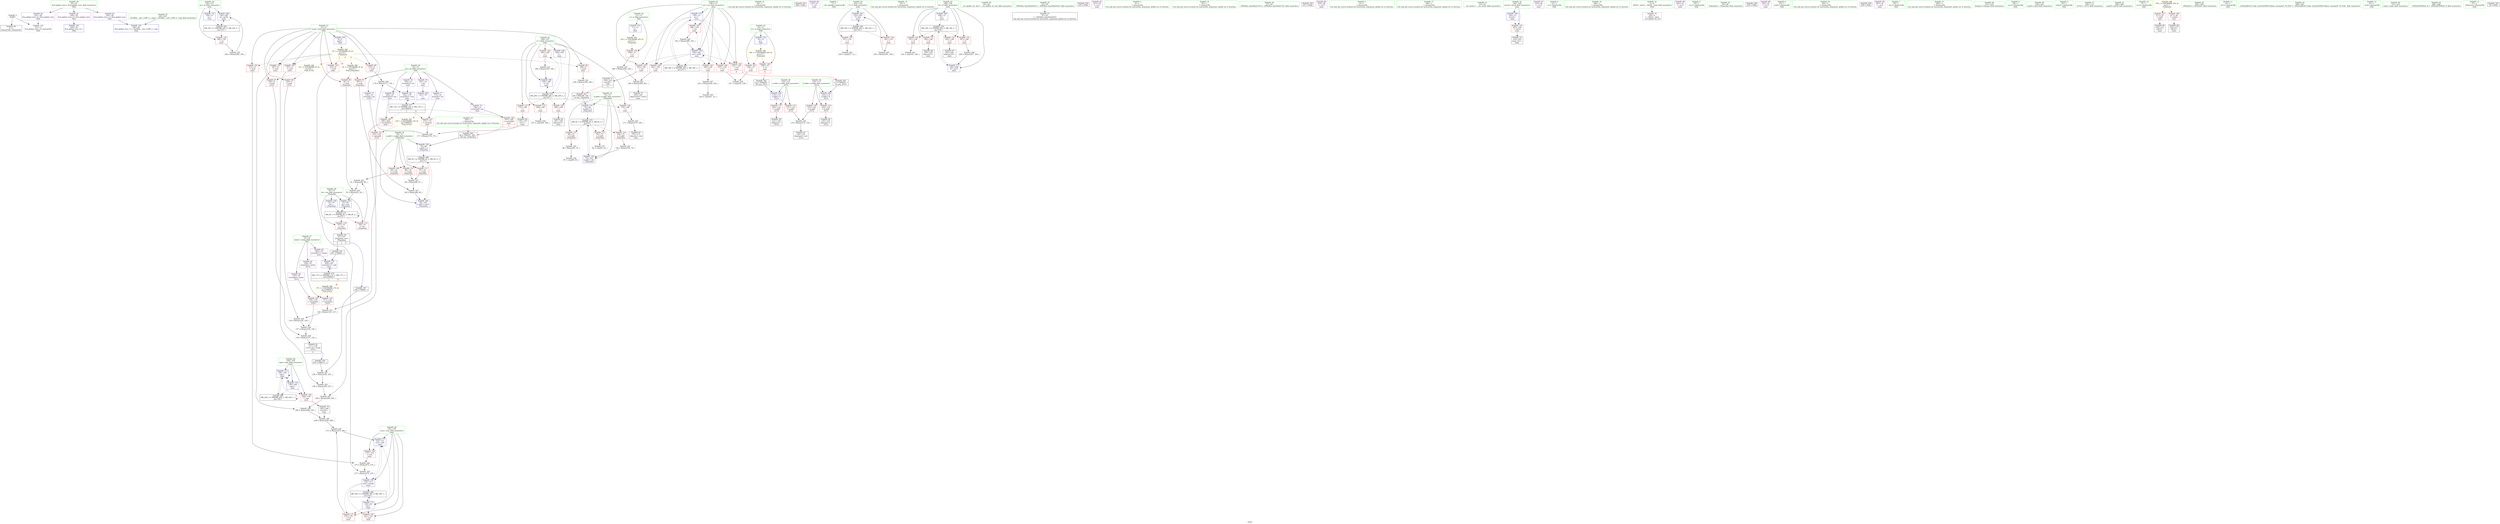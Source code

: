 digraph "SVFG" {
	label="SVFG";

	Node0x555def619ab0 [shape=record,color=grey,label="{NodeID: 0\nNullPtr}"];
	Node0x555def619ab0 -> Node0x555def63a3e0[style=solid];
	Node0x555def619ab0 -> Node0x555def640650[style=solid];
	Node0x555def641ad0 [shape=record,color=blue,label="{NodeID: 180\n150\<--285\nca\<--inc44\nmain\n}"];
	Node0x555def641ad0 -> Node0x555def652880[style=dashed];
	Node0x555def638cc0 [shape=record,color=red,label="{NodeID: 97\n138\<--8\n\<--mod\n_Z1Cii\n}"];
	Node0x555def638cc0 -> Node0x555def647840[style=solid];
	Node0x555def6370d0 [shape=record,color=green,label="{NodeID: 14\n39\<--1\n\<--dummyObj\nCan only get source location for instruction, argument, global var or function.}"];
	Node0x555def656980 [shape=record,color=black,label="{NodeID: 277\nMR_15V_3 = PHI(MR_15V_4, MR_15V_2, )\npts\{180000 \}\n|{|<s4>8}}"];
	Node0x555def656980 -> Node0x555def63fee0[style=dashed];
	Node0x555def656980 -> Node0x555def63ffb0[style=dashed];
	Node0x555def656980 -> Node0x555def640080[style=dashed];
	Node0x555def656980 -> Node0x555def641040[style=dashed];
	Node0x555def656980:s4 -> Node0x555def659120[style=dashed,color=red];
	Node0x555def639820 [shape=record,color=red,label="{NodeID: 111\n97\<--70\n\<--a.addr\n_Z5quickxx\n}"];
	Node0x555def639820 -> Node0x555def6455c0[style=solid];
	Node0x555def637a30 [shape=record,color=green,label="{NodeID: 28\n38\<--42\nllvm.global_ctors\<--llvm.global_ctors_field_insensitive\nGlob }"];
	Node0x555def637a30 -> Node0x555def63c0b0[style=solid];
	Node0x555def637a30 -> Node0x555def63c1b0[style=solid];
	Node0x555def637a30 -> Node0x555def63c2b0[style=solid];
	Node0x555def6594d0 [shape=record,color=yellow,style=double,label="{NodeID: 291\n22V_1 = ENCHI(MR_22V_0)\npts\{13 \}\nFun[main]}"];
	Node0x555def6594d0 -> Node0x555def639270[style=dashed];
	Node0x555def63ed00 [shape=record,color=red,label="{NodeID: 125\n166\<--146\n\<--i\nmain\n}"];
	Node0x555def63ed00 -> Node0x555def63db80[style=solid];
	Node0x555def638710 [shape=record,color=green,label="{NodeID: 42\n146\<--147\ni\<--i_field_insensitive\nmain\n}"];
	Node0x555def638710 -> Node0x555def63ed00[style=solid];
	Node0x555def638710 -> Node0x555def63edd0[style=solid];
	Node0x555def638710 -> Node0x555def63eea0[style=solid];
	Node0x555def638710 -> Node0x555def63ef70[style=solid];
	Node0x555def638710 -> Node0x555def63f040[style=solid];
	Node0x555def638710 -> Node0x555def640f70[style=solid];
	Node0x555def638710 -> Node0x555def641110[style=solid];
	Node0x555def63f860 [shape=record,color=red,label="{NodeID: 139\n291\<--154\n\<--sum\nmain\n}"];
	Node0x555def63a3e0 [shape=record,color=black,label="{NodeID: 56\n2\<--3\ndummyVal\<--dummyVal\n}"];
	Node0x555def646340 [shape=record,color=grey,label="{NodeID: 236\n133 = Binary(131, 132, )\n}"];
	Node0x555def646340 -> Node0x555def63a850[style=solid];
	Node0x555def640450 [shape=record,color=blue,label="{NodeID: 153\n329\<--39\nllvm.global_ctors_0\<--\nGlob }"];
	Node0x555def63afa0 [shape=record,color=black,label="{NodeID: 70\n249\<--248\nconv26\<--\nmain\n}"];
	Node0x555def63afa0 -> Node0x555def646940[style=solid];
	Node0x555def6684c0 [shape=record,color=black,label="{NodeID: 333\n288 = PHI()\n}"];
	Node0x555def647840 [shape=record,color=grey,label="{NodeID: 250\n139 = Binary(137, 138, )\n}"];
	Node0x555def647840 -> Node0x555def63a920[style=solid];
	Node0x555def641040 [shape=record,color=blue,label="{NodeID: 167\n182\<--179\narrayidx2\<--rem\nmain\n}"];
	Node0x555def641040 -> Node0x555def656980[style=dashed];
	Node0x555def63bb00 [shape=record,color=purple,label="{NodeID: 84\n212\<--21\n\<--.str\nmain\n}"];
	Node0x555def62dc90 [shape=record,color=green,label="{NodeID: 1\n7\<--1\n__dso_handle\<--dummyObj\nGlob }"];
	Node0x555def652880 [shape=record,color=black,label="{NodeID: 264\nMR_32V_3 = PHI(MR_32V_4, MR_32V_2, )\npts\{151 \}\n}"];
	Node0x555def652880 -> Node0x555def63f450[style=dashed];
	Node0x555def652880 -> Node0x555def641ad0[style=dashed];
	Node0x555def641ba0 [shape=record,color=blue,label="{NodeID: 181\n152\<--302\nT\<--dec\nmain\n}"];
	Node0x555def641ba0 -> Node0x555def652d80[style=dashed];
	Node0x555def638d90 [shape=record,color=red,label="{NodeID: 98\n178\<--8\n\<--mod\nmain\n}"];
	Node0x555def638d90 -> Node0x555def645740[style=solid];
	Node0x555def637160 [shape=record,color=green,label="{NodeID: 15\n79\<--1\n\<--dummyObj\nCan only get source location for instruction, argument, global var or function.}"];
	Node0x555def656e80 [shape=record,color=black,label="{NodeID: 278\nMR_30V_3 = PHI(MR_30V_4, MR_30V_2, )\npts\{149 \}\n}"];
	Node0x555def656e80 -> Node0x555def63f110[style=dashed];
	Node0x555def656e80 -> Node0x555def63f1e0[style=dashed];
	Node0x555def656e80 -> Node0x555def63f2b0[style=dashed];
	Node0x555def656e80 -> Node0x555def63f380[style=dashed];
	Node0x555def656e80 -> Node0x555def641380[style=dashed];
	Node0x555def6398f0 [shape=record,color=red,label="{NodeID: 112\n81\<--72\n\<--b.addr\n_Z5quickxx\n}"];
	Node0x555def6398f0 -> Node0x555def63da00[style=solid];
	Node0x555def637b30 [shape=record,color=green,label="{NodeID: 29\n43\<--44\n__cxx_global_var_init\<--__cxx_global_var_init_field_insensitive\n}"];
	Node0x555def6595b0 [shape=record,color=yellow,style=double,label="{NodeID: 292\n24V_1 = ENCHI(MR_24V_0)\npts\{15 \}\nFun[main]}"];
	Node0x555def6595b0 -> Node0x555def639340[style=dashed];
	Node0x555def6595b0 -> Node0x555def639410[style=dashed];
	Node0x555def63edd0 [shape=record,color=red,label="{NodeID: 126\n170\<--146\n\<--i\nmain\n}"];
	Node0x555def63edd0 -> Node0x555def646dc0[style=solid];
	Node0x555def6387e0 [shape=record,color=green,label="{NodeID: 43\n148\<--149\ni3\<--i3_field_insensitive\nmain\n}"];
	Node0x555def6387e0 -> Node0x555def63f110[style=solid];
	Node0x555def6387e0 -> Node0x555def63f1e0[style=solid];
	Node0x555def6387e0 -> Node0x555def63f2b0[style=solid];
	Node0x555def6387e0 -> Node0x555def63f380[style=solid];
	Node0x555def6387e0 -> Node0x555def6411e0[style=solid];
	Node0x555def6387e0 -> Node0x555def641380[style=solid];
	Node0x555def63f930 [shape=record,color=red,label="{NodeID: 140\n235\<--156\n\<--err\nmain\n}"];
	Node0x555def63f930 -> Node0x555def63dd00[style=solid];
	Node0x555def63a4e0 [shape=record,color=black,label="{NodeID: 57\n51\<--52\n\<--_ZNSt8ios_base4InitD1Ev\nCan only get source location for instruction, argument, global var or function.}"];
	Node0x555def6464c0 [shape=record,color=grey,label="{NodeID: 237\n100 = Binary(98, 99, )\n}"];
	Node0x555def6464c0 -> Node0x555def640a90[style=solid];
	Node0x555def640550 [shape=record,color=blue,label="{NodeID: 154\n330\<--40\nllvm.global_ctors_1\<--_GLOBAL__sub_I_ONP_2_1.cpp\nGlob }"];
	Node0x555def63b070 [shape=record,color=black,label="{NodeID: 71\n254\<--253\nconv28\<--\nmain\n|{<s0>9}}"];
	Node0x555def63b070:s0 -> Node0x555def669020[style=solid,color=red];
	Node0x555def6686e0 [shape=record,color=black,label="{NodeID: 334\n223 = PHI()\n}"];
	Node0x555def6479c0 [shape=record,color=grey,label="{NodeID: 251\n256 = Binary(252, 255, )\n}"];
	Node0x555def6479c0 -> Node0x555def647cc0[style=solid];
	Node0x555def641110 [shape=record,color=blue,label="{NodeID: 168\n146\<--186\ni\<--inc\nmain\n}"];
	Node0x555def641110 -> Node0x555def656480[style=dashed];
	Node0x555def63bbd0 [shape=record,color=purple,label="{NodeID: 85\n213\<--23\n\<--.str.1\nmain\n}"];
	Node0x555def619d10 [shape=record,color=green,label="{NodeID: 2\n9\<--1\n\<--dummyObj\nCan only get source location for instruction, argument, global var or function.}"];
	Node0x555def652d80 [shape=record,color=black,label="{NodeID: 265\nMR_34V_2 = PHI(MR_34V_3, MR_34V_1, )\npts\{153 \}\n}"];
	Node0x555def652d80 -> Node0x555def63f520[style=dashed];
	Node0x555def652d80 -> Node0x555def63f5f0[style=dashed];
	Node0x555def652d80 -> Node0x555def641ba0[style=dashed];
	Node0x555def638e60 [shape=record,color=red,label="{NodeID: 99\n198\<--8\n\<--mod\nmain\n}"];
	Node0x555def638e60 -> Node0x555def63d580[style=solid];
	Node0x555def6371f0 [shape=record,color=green,label="{NodeID: 16\n83\<--1\n\<--dummyObj\nCan only get source location for instruction, argument, global var or function.}"];
	Node0x555def657380 [shape=record,color=black,label="{NodeID: 279\nMR_17V_2 = PHI(MR_17V_3, MR_17V_1, )\npts\{200000 \}\n|{|<s1>8}}"];
	Node0x555def657380 -> Node0x555def6412b0[style=dashed];
	Node0x555def657380:s1 -> Node0x555def659200[style=dashed,color=red];
	Node0x555def6399c0 [shape=record,color=red,label="{NodeID: 113\n85\<--72\n\<--b.addr\n_Z5quickxx\n}"];
	Node0x555def6399c0 -> Node0x555def6461c0[style=solid];
	Node0x555def637c30 [shape=record,color=green,label="{NodeID: 30\n47\<--48\n_ZNSt8ios_base4InitC1Ev\<--_ZNSt8ios_base4InitC1Ev_field_insensitive\n}"];
	Node0x555def63eea0 [shape=record,color=red,label="{NodeID: 127\n175\<--146\n\<--i\nmain\n}"];
	Node0x555def63eea0 -> Node0x555def63aac0[style=solid];
	Node0x555def6388b0 [shape=record,color=green,label="{NodeID: 44\n150\<--151\nca\<--ca_field_insensitive\nmain\n}"];
	Node0x555def6388b0 -> Node0x555def63f450[style=solid];
	Node0x555def6388b0 -> Node0x555def641450[style=solid];
	Node0x555def6388b0 -> Node0x555def641ad0[style=solid];
	Node0x555def63fa00 [shape=record,color=red,label="{NodeID: 141\n240\<--156\n\<--err\nmain\n}"];
	Node0x555def63fa00 -> Node0x555def6473c0[style=solid];
	Node0x555def63a5e0 [shape=record,color=black,label="{NodeID: 58\n67\<--107\n_Z5quickxx_ret\<--\n_Z5quickxx\n|{<s0>3|<s1>9}}"];
	Node0x555def63a5e0:s0 -> Node0x555def346f70[style=solid,color=blue];
	Node0x555def63a5e0:s1 -> Node0x555def668ad0[style=solid,color=blue];
	Node0x555def646640 [shape=record,color=grey,label="{NodeID: 238\n271 = Binary(270, 269, )\n}"];
	Node0x555def646640 -> Node0x555def641860[style=solid];
	Node0x555def640650 [shape=record,color=blue, style = dotted,label="{NodeID: 155\n331\<--3\nllvm.global_ctors_2\<--dummyVal\nGlob }"];
	Node0x555def63b140 [shape=record,color=black,label="{NodeID: 72\n263\<--262\nidxprom34\<--sub33\nmain\n}"];
	Node0x555def6687e0 [shape=record,color=black,label="{NodeID: 335\n231 = PHI()\n}"];
	Node0x555def647b40 [shape=record,color=grey,label="{NodeID: 252\n260 = Binary(242, 259, )\n}"];
	Node0x555def647b40 -> Node0x555def646c40[style=solid];
	Node0x555def6411e0 [shape=record,color=blue,label="{NodeID: 169\n148\<--12\ni3\<--\nmain\n}"];
	Node0x555def6411e0 -> Node0x555def656e80[style=dashed];
	Node0x555def63bca0 [shape=record,color=purple,label="{NodeID: 86\n218\<--26\n\<--.str.2\nmain\n}"];
	Node0x555def62d990 [shape=record,color=green,label="{NodeID: 3\n12\<--1\n\<--dummyObj\nCan only get source location for instruction, argument, global var or function.}"];
	Node0x555def653280 [shape=record,color=black,label="{NodeID: 266\nMR_36V_2 = PHI(MR_36V_4, MR_36V_1, )\npts\{155 \}\n}"];
	Node0x555def653280 -> Node0x555def641520[style=dashed];
	Node0x555def638f30 [shape=record,color=red,label="{NodeID: 100\n257\<--8\n\<--mod\nmain\n}"];
	Node0x555def638f30 -> Node0x555def647cc0[style=solid];
	Node0x555def637280 [shape=record,color=green,label="{NodeID: 17\n164\<--1\n\<--dummyObj\nCan only get source location for instruction, argument, global var or function.}"];
	Node0x555def657880 [shape=record,color=yellow,style=double,label="{NodeID: 280\n2V_1 = ENCHI(MR_2V_0)\npts\{10 \}\nFun[_Z5quickxx]}"];
	Node0x555def657880 -> Node0x555def63c3b0[style=dashed];
	Node0x555def657880 -> Node0x555def63c480[style=dashed];
	Node0x555def639a90 [shape=record,color=red,label="{NodeID: 114\n103\<--72\n\<--b.addr\n_Z5quickxx\n}"];
	Node0x555def639a90 -> Node0x555def6452c0[style=solid];
	Node0x555def637d30 [shape=record,color=green,label="{NodeID: 31\n53\<--54\n__cxa_atexit\<--__cxa_atexit_field_insensitive\n}"];
	Node0x555def63ef70 [shape=record,color=red,label="{NodeID: 128\n180\<--146\n\<--i\nmain\n}"];
	Node0x555def63ef70 -> Node0x555def63ab90[style=solid];
	Node0x555def638980 [shape=record,color=green,label="{NodeID: 45\n152\<--153\nT\<--T_field_insensitive\nmain\n}"];
	Node0x555def638980 -> Node0x555def63f520[style=solid];
	Node0x555def638980 -> Node0x555def63f5f0[style=solid];
	Node0x555def638980 -> Node0x555def641ba0[style=solid];
	Node0x555def6452c0 [shape=record,color=grey,label="{NodeID: 225\n104 = Binary(103, 79, )\n}"];
	Node0x555def6452c0 -> Node0x555def640b60[style=solid];
	Node0x555def63fad0 [shape=record,color=red,label="{NodeID: 142\n251\<--156\n\<--err\nmain\n|{<s0>8}}"];
	Node0x555def63fad0:s0 -> Node0x555def6692b0[style=solid,color=red];
	Node0x555def63a6b0 [shape=record,color=black,label="{NodeID: 59\n121\<--120\nidxprom\<--\n_Z1Cii\n}"];
	Node0x555def6467c0 [shape=record,color=grey,label="{NodeID: 239\n268 = Binary(266, 267, )\n}"];
	Node0x555def6467c0 -> Node0x555def646940[style=solid];
	Node0x555def640750 [shape=record,color=blue,label="{NodeID: 156\n70\<--68\na.addr\<--a\n_Z5quickxx\n}"];
	Node0x555def640750 -> Node0x555def654180[style=dashed];
	Node0x555def63b210 [shape=record,color=black,label="{NodeID: 73\n143\<--305\nmain_ret\<--\nmain\n}"];
	Node0x555def6688e0 [shape=record,color=black,label="{NodeID: 336\n252 = PHI(111, )\n}"];
	Node0x555def6688e0 -> Node0x555def6479c0[style=solid];
	Node0x555def647cc0 [shape=record,color=grey,label="{NodeID: 253\n258 = Binary(256, 257, )\n}"];
	Node0x555def647cc0 -> Node0x555def646ac0[style=solid];
	Node0x555def6412b0 [shape=record,color=blue,label="{NodeID: 170\n204\<--201\narrayidx11\<--call\nmain\n}"];
	Node0x555def6412b0 -> Node0x555def657380[style=dashed];
	Node0x555def63bd70 [shape=record,color=purple,label="{NodeID: 87\n219\<--28\n\<--.str.3\nmain\n}"];
	Node0x555def62ef00 [shape=record,color=green,label="{NodeID: 4\n21\<--1\n.str\<--dummyObj\nGlob }"];
	Node0x555def653780 [shape=record,color=black,label="{NodeID: 267\nMR_38V_2 = PHI(MR_38V_4, MR_38V_1, )\npts\{157 \}\n}"];
	Node0x555def653780 -> Node0x555def6415f0[style=dashed];
	Node0x555def639000 [shape=record,color=red,label="{NodeID: 101\n267\<--8\n\<--mod\nmain\n}"];
	Node0x555def639000 -> Node0x555def6467c0[style=solid];
	Node0x555def637310 [shape=record,color=green,label="{NodeID: 18\n168\<--1\n\<--dummyObj\nCan only get source location for instruction, argument, global var or function.}"];
	Node0x555def639b60 [shape=record,color=red,label="{NodeID: 115\n89\<--74\n\<--ret\n_Z5quickxx\n}"];
	Node0x555def639b60 -> Node0x555def645d40[style=solid];
	Node0x555def637e30 [shape=record,color=green,label="{NodeID: 32\n52\<--58\n_ZNSt8ios_base4InitD1Ev\<--_ZNSt8ios_base4InitD1Ev_field_insensitive\n}"];
	Node0x555def637e30 -> Node0x555def63a4e0[style=solid];
	Node0x555def63f040 [shape=record,color=red,label="{NodeID: 129\n185\<--146\n\<--i\nmain\n}"];
	Node0x555def63f040 -> Node0x555def645bc0[style=solid];
	Node0x555def638a50 [shape=record,color=green,label="{NodeID: 46\n154\<--155\nsum\<--sum_field_insensitive\nmain\n}"];
	Node0x555def638a50 -> Node0x555def63f6c0[style=solid];
	Node0x555def638a50 -> Node0x555def63f790[style=solid];
	Node0x555def638a50 -> Node0x555def63f860[style=solid];
	Node0x555def638a50 -> Node0x555def641520[style=solid];
	Node0x555def638a50 -> Node0x555def641860[style=solid];
	Node0x555def638a50 -> Node0x555def641930[style=solid];
	Node0x555def645440 [shape=record,color=grey,label="{NodeID: 226\n177 = Binary(174, 176, )\n}"];
	Node0x555def645440 -> Node0x555def645740[style=solid];
	Node0x555def63fba0 [shape=record,color=red,label="{NodeID: 143\n253\<--156\n\<--err\nmain\n}"];
	Node0x555def63fba0 -> Node0x555def63b070[style=solid];
	Node0x555def63a780 [shape=record,color=black,label="{NodeID: 60\n125\<--124\nidxprom1\<--\n_Z1Cii\n}"];
	Node0x555def646940 [shape=record,color=grey,label="{NodeID: 240\n269 = Binary(249, 268, )\n}"];
	Node0x555def646940 -> Node0x555def646640[style=solid];
	Node0x555def640820 [shape=record,color=blue,label="{NodeID: 157\n72\<--69\nb.addr\<--b\n_Z5quickxx\n}"];
	Node0x555def640820 -> Node0x555def654680[style=dashed];
	Node0x555def63b2e0 [shape=record,color=purple,label="{NodeID: 74\n49\<--4\n\<--_ZStL8__ioinit\n__cxx_global_var_init\n}"];
	Node0x555def668ad0 [shape=record,color=black,label="{NodeID: 337\n255 = PHI(67, )\n}"];
	Node0x555def668ad0 -> Node0x555def6479c0[style=solid];
	Node0x555def63d580 [shape=record,color=grey,label="{NodeID: 254\n199 = Binary(198, 200, )\n|{<s0>3}}"];
	Node0x555def63d580:s0 -> Node0x555def669020[style=solid,color=red];
	Node0x555def641380 [shape=record,color=blue,label="{NodeID: 171\n148\<--208\ni3\<--inc13\nmain\n}"];
	Node0x555def641380 -> Node0x555def656e80[style=dashed];
	Node0x555def63be40 [shape=record,color=purple,label="{NodeID: 88\n222\<--31\n\<--.str.4\nmain\n}"];
	Node0x555def62ef90 [shape=record,color=green,label="{NodeID: 5\n23\<--1\n.str.1\<--dummyObj\nGlob }"];
	Node0x555def653c80 [shape=record,color=black,label="{NodeID: 268\nMR_40V_2 = PHI(MR_40V_3, MR_40V_1, )\npts\{159 \}\n}"];
	Node0x555def653c80 -> Node0x555def6416c0[style=dashed];
	Node0x555def653c80 -> Node0x555def653c80[style=dashed];
	Node0x555def6390d0 [shape=record,color=red,label="{NodeID: 102\n274\<--8\n\<--mod\nmain\n}"];
	Node0x555def6390d0 -> Node0x555def647240[style=solid];
	Node0x555def6373a0 [shape=record,color=green,label="{NodeID: 19\n200\<--1\n\<--dummyObj\nCan only get source location for instruction, argument, global var or function.|{<s0>9}}"];
	Node0x555def6373a0:s0 -> Node0x555def668db0[style=solid,color=red];
	Node0x555def63e5b0 [shape=record,color=red,label="{NodeID: 116\n107\<--74\n\<--ret\n_Z5quickxx\n}"];
	Node0x555def63e5b0 -> Node0x555def63a5e0[style=solid];
	Node0x555def637f30 [shape=record,color=green,label="{NodeID: 33\n65\<--66\n_Z5quickxx\<--_Z5quickxx_field_insensitive\n}"];
	Node0x555def63f110 [shape=record,color=red,label="{NodeID: 130\n191\<--148\n\<--i3\nmain\n}"];
	Node0x555def63f110 -> Node0x555def63e000[style=solid];
	Node0x555def638b20 [shape=record,color=green,label="{NodeID: 47\n156\<--157\nerr\<--err_field_insensitive\nmain\n}"];
	Node0x555def638b20 -> Node0x555def63f930[style=solid];
	Node0x555def638b20 -> Node0x555def63fa00[style=solid];
	Node0x555def638b20 -> Node0x555def63fad0[style=solid];
	Node0x555def638b20 -> Node0x555def63fba0[style=solid];
	Node0x555def638b20 -> Node0x555def63fc70[style=solid];
	Node0x555def638b20 -> Node0x555def63fd40[style=solid];
	Node0x555def638b20 -> Node0x555def6415f0[style=solid];
	Node0x555def638b20 -> Node0x555def641a00[style=solid];
	Node0x555def6455c0 [shape=record,color=grey,label="{NodeID: 227\n98 = Binary(96, 97, )\n}"];
	Node0x555def6455c0 -> Node0x555def6464c0[style=solid];
	Node0x555def63fc70 [shape=record,color=red,label="{NodeID: 144\n261\<--156\n\<--err\nmain\n}"];
	Node0x555def63fc70 -> Node0x555def646c40[style=solid];
	Node0x555def63a850 [shape=record,color=black,label="{NodeID: 61\n134\<--133\nidxprom3\<--sub\n_Z1Cii\n}"];
	Node0x555def646ac0 [shape=record,color=grey,label="{NodeID: 241\n266 = Binary(258, 265, )\n}"];
	Node0x555def646ac0 -> Node0x555def6467c0[style=solid];
	Node0x555def6408f0 [shape=record,color=blue,label="{NodeID: 158\n74\<--79\nret\<--\n_Z5quickxx\n}"];
	Node0x555def6408f0 -> Node0x555def654b80[style=dashed];
	Node0x555def63b3b0 [shape=record,color=purple,label="{NodeID: 75\n122\<--16\narrayidx\<--jie\n_Z1Cii\n}"];
	Node0x555def63b3b0 -> Node0x555def63e9c0[style=solid];
	Node0x555def668c10 [shape=record,color=black,label="{NodeID: 338\n292 = PHI()\n}"];
	Node0x555def63d700 [shape=record,color=grey,label="{NodeID: 255\n285 = Binary(284, 164, )\n}"];
	Node0x555def63d700 -> Node0x555def641ad0[style=solid];
	Node0x555def641450 [shape=record,color=blue,label="{NodeID: 172\n150\<--12\nca\<--\nmain\n}"];
	Node0x555def641450 -> Node0x555def652880[style=dashed];
	Node0x555def63bf10 [shape=record,color=purple,label="{NodeID: 89\n230\<--33\n\<--.str.5\nmain\n}"];
	Node0x555def62ec20 [shape=record,color=green,label="{NodeID: 6\n25\<--1\nstdin\<--dummyObj\nGlob }"];
	Node0x555def654180 [shape=record,color=black,label="{NodeID: 269\nMR_4V_3 = PHI(MR_4V_4, MR_4V_2, )\npts\{71 \}\n}"];
	Node0x555def654180 -> Node0x555def639680[style=dashed];
	Node0x555def654180 -> Node0x555def639750[style=dashed];
	Node0x555def654180 -> Node0x555def639820[style=dashed];
	Node0x555def654180 -> Node0x555def640a90[style=dashed];
	Node0x555def6391a0 [shape=record,color=red,label="{NodeID: 103\n276\<--8\n\<--mod\nmain\n}"];
	Node0x555def6391a0 -> Node0x555def6470c0[style=solid];
	Node0x555def637430 [shape=record,color=green,label="{NodeID: 20\n242\<--1\n\<--dummyObj\nCan only get source location for instruction, argument, global var or function.}"];
	Node0x555def63e680 [shape=record,color=red,label="{NodeID: 117\n120\<--114\n\<--a.addr\n_Z1Cii\n}"];
	Node0x555def63e680 -> Node0x555def63a6b0[style=solid];
	Node0x555def638030 [shape=record,color=green,label="{NodeID: 34\n70\<--71\na.addr\<--a.addr_field_insensitive\n_Z5quickxx\n}"];
	Node0x555def638030 -> Node0x555def639680[style=solid];
	Node0x555def638030 -> Node0x555def639750[style=solid];
	Node0x555def638030 -> Node0x555def639820[style=solid];
	Node0x555def638030 -> Node0x555def640750[style=solid];
	Node0x555def638030 -> Node0x555def640a90[style=solid];
	Node0x555def63f1e0 [shape=record,color=red,label="{NodeID: 131\n194\<--148\n\<--i3\nmain\n}"];
	Node0x555def63f1e0 -> Node0x555def63ac60[style=solid];
	Node0x555def639c10 [shape=record,color=green,label="{NodeID: 48\n158\<--159\nsign\<--sign_field_insensitive\nmain\n}"];
	Node0x555def639c10 -> Node0x555def63fe10[style=solid];
	Node0x555def639c10 -> Node0x555def6416c0[style=solid];
	Node0x555def639c10 -> Node0x555def641790[style=solid];
	Node0x555def645740 [shape=record,color=grey,label="{NodeID: 228\n179 = Binary(177, 178, )\n}"];
	Node0x555def645740 -> Node0x555def641040[style=solid];
	Node0x555def63fd40 [shape=record,color=red,label="{NodeID: 145\n280\<--156\n\<--err\nmain\n}"];
	Node0x555def63fd40 -> Node0x555def646f40[style=solid];
	Node0x555def63a920 [shape=record,color=black,label="{NodeID: 62\n111\<--139\n_Z1Cii_ret\<--rem6\n_Z1Cii\n|{<s0>8}}"];
	Node0x555def63a920:s0 -> Node0x555def6688e0[style=solid,color=blue];
	Node0x555def646c40 [shape=record,color=grey,label="{NodeID: 242\n262 = Binary(260, 261, )\n}"];
	Node0x555def646c40 -> Node0x555def63b140[style=solid];
	Node0x555def6409c0 [shape=record,color=blue,label="{NodeID: 159\n74\<--93\nret\<--rem\n_Z5quickxx\n}"];
	Node0x555def6409c0 -> Node0x555def654b80[style=dashed];
	Node0x555def63b480 [shape=record,color=purple,label="{NodeID: 76\n161\<--16\n\<--jie\nmain\n}"];
	Node0x555def63b480 -> Node0x555def640ea0[style=solid];
	Node0x555def668ce0 [shape=record,color=black,label="{NodeID: 339\n295 = PHI()\n}"];
	Node0x555def63d880 [shape=record,color=grey,label="{NodeID: 256\n87 = cmp(86, 83, )\n}"];
	Node0x555def641520 [shape=record,color=blue,label="{NodeID: 173\n154\<--83\nsum\<--\nmain\n}"];
	Node0x555def641520 -> Node0x555def63f6c0[style=dashed];
	Node0x555def641520 -> Node0x555def63f860[style=dashed];
	Node0x555def641520 -> Node0x555def641860[style=dashed];
	Node0x555def641520 -> Node0x555def653280[style=dashed];
	Node0x555def63bfe0 [shape=record,color=purple,label="{NodeID: 90\n287\<--35\n\<--.str.6\nmain\n}"];
	Node0x555def62ecb0 [shape=record,color=green,label="{NodeID: 7\n26\<--1\n.str.2\<--dummyObj\nGlob }"];
	Node0x555def654680 [shape=record,color=black,label="{NodeID: 270\nMR_6V_3 = PHI(MR_6V_4, MR_6V_2, )\npts\{73 \}\n}"];
	Node0x555def654680 -> Node0x555def6398f0[style=dashed];
	Node0x555def654680 -> Node0x555def6399c0[style=dashed];
	Node0x555def654680 -> Node0x555def639a90[style=dashed];
	Node0x555def654680 -> Node0x555def640b60[style=dashed];
	Node0x555def639270 [shape=record,color=red,label="{NodeID: 104\n259\<--11\n\<--n\nmain\n}"];
	Node0x555def639270 -> Node0x555def647b40[style=solid];
	Node0x555def6374c0 [shape=record,color=green,label="{NodeID: 21\n246\<--1\n\<--dummyObj\nCan only get source location for instruction, argument, global var or function.}"];
	Node0x555def658640 [shape=record,color=yellow,style=double,label="{NodeID: 284\n2V_1 = ENCHI(MR_2V_0)\npts\{10 \}\nFun[_Z1Cii]}"];
	Node0x555def658640 -> Node0x555def638bf0[style=dashed];
	Node0x555def658640 -> Node0x555def638cc0[style=dashed];
	Node0x555def63e750 [shape=record,color=red,label="{NodeID: 118\n131\<--114\n\<--a.addr\n_Z1Cii\n}"];
	Node0x555def63e750 -> Node0x555def646340[style=solid];
	Node0x555def638100 [shape=record,color=green,label="{NodeID: 35\n72\<--73\nb.addr\<--b.addr_field_insensitive\n_Z5quickxx\n}"];
	Node0x555def638100 -> Node0x555def6398f0[style=solid];
	Node0x555def638100 -> Node0x555def6399c0[style=solid];
	Node0x555def638100 -> Node0x555def639a90[style=solid];
	Node0x555def638100 -> Node0x555def640820[style=solid];
	Node0x555def638100 -> Node0x555def640b60[style=solid];
	Node0x555def63f2b0 [shape=record,color=red,label="{NodeID: 132\n202\<--148\n\<--i3\nmain\n}"];
	Node0x555def63f2b0 -> Node0x555def63ad30[style=solid];
	Node0x555def639ce0 [shape=record,color=green,label="{NodeID: 49\n215\<--216\nfreopen\<--freopen_field_insensitive\n}"];
	Node0x555def6458c0 [shape=record,color=grey,label="{NodeID: 229\n93 = Binary(91, 92, )\n}"];
	Node0x555def6458c0 -> Node0x555def6409c0[style=solid];
	Node0x555def63fe10 [shape=record,color=red,label="{NodeID: 146\n248\<--158\n\<--sign\nmain\n}"];
	Node0x555def63fe10 -> Node0x555def63afa0[style=solid];
	Node0x555def63a9f0 [shape=record,color=black,label="{NodeID: 63\n172\<--171\nidxprom\<--sub\nmain\n}"];
	Node0x555def646dc0 [shape=record,color=grey,label="{NodeID: 243\n171 = Binary(170, 164, )\n}"];
	Node0x555def646dc0 -> Node0x555def63a9f0[style=solid];
	Node0x555def640a90 [shape=record,color=blue,label="{NodeID: 160\n70\<--100\na.addr\<--rem3\n_Z5quickxx\n}"];
	Node0x555def640a90 -> Node0x555def654180[style=dashed];
	Node0x555def63b550 [shape=record,color=purple,label="{NodeID: 77\n173\<--16\narrayidx\<--jie\nmain\n}"];
	Node0x555def63b550 -> Node0x555def63fee0[style=solid];
	Node0x555def668db0 [shape=record,color=black,label="{NodeID: 340\n68 = PHI(197, 200, )\n0th arg _Z5quickxx }"];
	Node0x555def668db0 -> Node0x555def640750[style=solid];
	Node0x555def63da00 [shape=record,color=grey,label="{NodeID: 257\n82 = cmp(81, 83, )\n}"];
	Node0x555def6415f0 [shape=record,color=blue,label="{NodeID: 174\n156\<--12\nerr\<--\nmain\n}"];
	Node0x555def6415f0 -> Node0x555def63f930[style=dashed];
	Node0x555def6415f0 -> Node0x555def63fa00[style=dashed];
	Node0x555def6415f0 -> Node0x555def63fad0[style=dashed];
	Node0x555def6415f0 -> Node0x555def63fba0[style=dashed];
	Node0x555def6415f0 -> Node0x555def63fc70[style=dashed];
	Node0x555def6415f0 -> Node0x555def63fd40[style=dashed];
	Node0x555def6415f0 -> Node0x555def641a00[style=dashed];
	Node0x555def6415f0 -> Node0x555def653780[style=dashed];
	Node0x555def63c0b0 [shape=record,color=purple,label="{NodeID: 91\n329\<--38\nllvm.global_ctors_0\<--llvm.global_ctors\nGlob }"];
	Node0x555def63c0b0 -> Node0x555def640450[style=solid];
	Node0x555def62ed40 [shape=record,color=green,label="{NodeID: 8\n28\<--1\n.str.3\<--dummyObj\nGlob }"];
	Node0x555def654b80 [shape=record,color=black,label="{NodeID: 271\nMR_8V_3 = PHI(MR_8V_5, MR_8V_2, )\npts\{75 \}\n}"];
	Node0x555def654b80 -> Node0x555def639b60[style=dashed];
	Node0x555def654b80 -> Node0x555def63e5b0[style=dashed];
	Node0x555def654b80 -> Node0x555def6409c0[style=dashed];
	Node0x555def654b80 -> Node0x555def654b80[style=dashed];
	Node0x555def639340 [shape=record,color=red,label="{NodeID: 105\n236\<--14\n\<--m\nmain\n}"];
	Node0x555def639340 -> Node0x555def63dd00[style=solid];
	Node0x555def637550 [shape=record,color=green,label="{NodeID: 22\n4\<--6\n_ZStL8__ioinit\<--_ZStL8__ioinit_field_insensitive\nGlob }"];
	Node0x555def637550 -> Node0x555def63b2e0[style=solid];
	Node0x555def63e820 [shape=record,color=red,label="{NodeID: 119\n124\<--116\n\<--b.addr\n_Z1Cii\n}"];
	Node0x555def63e820 -> Node0x555def63a780[style=solid];
	Node0x555def6381d0 [shape=record,color=green,label="{NodeID: 36\n74\<--75\nret\<--ret_field_insensitive\n_Z5quickxx\n}"];
	Node0x555def6381d0 -> Node0x555def639b60[style=solid];
	Node0x555def6381d0 -> Node0x555def63e5b0[style=solid];
	Node0x555def6381d0 -> Node0x555def6408f0[style=solid];
	Node0x555def6381d0 -> Node0x555def6409c0[style=solid];
	Node0x555def63f380 [shape=record,color=red,label="{NodeID: 133\n207\<--148\n\<--i3\nmain\n}"];
	Node0x555def63f380 -> Node0x555def647540[style=solid];
	Node0x555def639de0 [shape=record,color=green,label="{NodeID: 50\n224\<--225\nscanf\<--scanf_field_insensitive\n}"];
	Node0x555def645a40 [shape=record,color=grey,label="{NodeID: 230\n302 = Binary(301, 246, )\n}"];
	Node0x555def645a40 -> Node0x555def641ba0[style=solid];
	Node0x555def63fee0 [shape=record,color=red,label="{NodeID: 147\n174\<--173\n\<--arrayidx\nmain\n}"];
	Node0x555def63fee0 -> Node0x555def645440[style=solid];
	Node0x555def63aac0 [shape=record,color=black,label="{NodeID: 64\n176\<--175\nconv\<--\nmain\n}"];
	Node0x555def63aac0 -> Node0x555def645440[style=solid];
	Node0x555def646f40 [shape=record,color=grey,label="{NodeID: 244\n281 = Binary(280, 164, )\n}"];
	Node0x555def646f40 -> Node0x555def641a00[style=solid];
	Node0x555def640b60 [shape=record,color=blue,label="{NodeID: 161\n72\<--104\nb.addr\<--shr\n_Z5quickxx\n}"];
	Node0x555def640b60 -> Node0x555def654680[style=dashed];
	Node0x555def63b620 [shape=record,color=purple,label="{NodeID: 78\n182\<--16\narrayidx2\<--jie\nmain\n}"];
	Node0x555def63b620 -> Node0x555def641040[style=solid];
	Node0x555def669020 [shape=record,color=black,label="{NodeID: 341\n69 = PHI(199, 254, )\n1st arg _Z5quickxx }"];
	Node0x555def669020 -> Node0x555def640820[style=solid];
	Node0x555def63db80 [shape=record,color=grey,label="{NodeID: 258\n167 = cmp(166, 168, )\n}"];
	Node0x555def6416c0 [shape=record,color=blue,label="{NodeID: 175\n158\<--164\nsign\<--\nmain\n}"];
	Node0x555def6416c0 -> Node0x555def63fe10[style=dashed];
	Node0x555def6416c0 -> Node0x555def6416c0[style=dashed];
	Node0x555def6416c0 -> Node0x555def641790[style=dashed];
	Node0x555def6416c0 -> Node0x555def653c80[style=dashed];
	Node0x555def63c1b0 [shape=record,color=purple,label="{NodeID: 92\n330\<--38\nllvm.global_ctors_1\<--llvm.global_ctors\nGlob }"];
	Node0x555def63c1b0 -> Node0x555def640550[style=solid];
	Node0x555def62edd0 [shape=record,color=green,label="{NodeID: 9\n30\<--1\nstdout\<--dummyObj\nGlob }"];
	Node0x555def639410 [shape=record,color=red,label="{NodeID: 106\n250\<--14\n\<--m\nmain\n|{<s0>8}}"];
	Node0x555def639410:s0 -> Node0x555def6691a0[style=solid,color=red];
	Node0x555def637620 [shape=record,color=green,label="{NodeID: 23\n8\<--10\nmod\<--mod_field_insensitive\nGlob }"];
	Node0x555def637620 -> Node0x555def63c3b0[style=solid];
	Node0x555def637620 -> Node0x555def63c480[style=solid];
	Node0x555def637620 -> Node0x555def638bf0[style=solid];
	Node0x555def637620 -> Node0x555def638cc0[style=solid];
	Node0x555def637620 -> Node0x555def638d90[style=solid];
	Node0x555def637620 -> Node0x555def638e60[style=solid];
	Node0x555def637620 -> Node0x555def638f30[style=solid];
	Node0x555def637620 -> Node0x555def639000[style=solid];
	Node0x555def637620 -> Node0x555def6390d0[style=solid];
	Node0x555def637620 -> Node0x555def6391a0[style=solid];
	Node0x555def637620 -> Node0x555def640150[style=solid];
	Node0x555def63e8f0 [shape=record,color=red,label="{NodeID: 120\n132\<--116\n\<--b.addr\n_Z1Cii\n}"];
	Node0x555def63e8f0 -> Node0x555def646340[style=solid];
	Node0x555def6382a0 [shape=record,color=green,label="{NodeID: 37\n109\<--110\n_Z1Cii\<--_Z1Cii_field_insensitive\n}"];
	Node0x555def63f450 [shape=record,color=red,label="{NodeID: 134\n284\<--150\n\<--ca\nmain\n}"];
	Node0x555def63f450 -> Node0x555def63d700[style=solid];
	Node0x555def639ee0 [shape=record,color=green,label="{NodeID: 51\n289\<--290\nprintf\<--printf_field_insensitive\n}"];
	Node0x555def645bc0 [shape=record,color=grey,label="{NodeID: 231\n186 = Binary(185, 164, )\n}"];
	Node0x555def645bc0 -> Node0x555def641110[style=solid];
	Node0x555def63ffb0 [shape=record,color=red,label="{NodeID: 148\n197\<--196\n\<--arrayidx8\nmain\n|{<s0>3}}"];
	Node0x555def63ffb0:s0 -> Node0x555def668db0[style=solid,color=red];
	Node0x555def63ab90 [shape=record,color=black,label="{NodeID: 65\n181\<--180\nidxprom1\<--\nmain\n}"];
	Node0x555def6470c0 [shape=record,color=grey,label="{NodeID: 245\n277 = Binary(275, 276, )\n}"];
	Node0x555def6470c0 -> Node0x555def641930[style=solid];
	Node0x555def640c30 [shape=record,color=blue,label="{NodeID: 162\n114\<--112\na.addr\<--a\n_Z1Cii\n}"];
	Node0x555def640c30 -> Node0x555def63e680[style=dashed];
	Node0x555def640c30 -> Node0x555def63e750[style=dashed];
	Node0x555def63b6f0 [shape=record,color=purple,label="{NodeID: 79\n196\<--16\narrayidx8\<--jie\nmain\n}"];
	Node0x555def63b6f0 -> Node0x555def63ffb0[style=solid];
	Node0x555def6691a0 [shape=record,color=black,label="{NodeID: 342\n112 = PHI(250, )\n0th arg _Z1Cii }"];
	Node0x555def6691a0 -> Node0x555def640c30[style=solid];
	Node0x555def63dd00 [shape=record,color=grey,label="{NodeID: 259\n237 = cmp(235, 236, )\n}"];
	Node0x555def641790 [shape=record,color=blue,label="{NodeID: 176\n158\<--246\nsign\<--\nmain\n}"];
	Node0x555def641790 -> Node0x555def63fe10[style=dashed];
	Node0x555def641790 -> Node0x555def6416c0[style=dashed];
	Node0x555def641790 -> Node0x555def653c80[style=dashed];
	Node0x555def63c2b0 [shape=record,color=purple,label="{NodeID: 93\n331\<--38\nllvm.global_ctors_2\<--llvm.global_ctors\nGlob }"];
	Node0x555def63c2b0 -> Node0x555def640650[style=solid];
	Node0x555def62dd80 [shape=record,color=green,label="{NodeID: 10\n31\<--1\n.str.4\<--dummyObj\nGlob }"];
	Node0x555def6394e0 [shape=record,color=red,label="{NodeID: 107\n211\<--25\n\<--stdin\nmain\n}"];
	Node0x555def6394e0 -> Node0x555def63ae00[style=solid];
	Node0x555def6376f0 [shape=record,color=green,label="{NodeID: 24\n11\<--13\nn\<--n_field_insensitive\nGlob }"];
	Node0x555def6376f0 -> Node0x555def639270[style=solid];
	Node0x555def6376f0 -> Node0x555def640250[style=solid];
	Node0x555def659120 [shape=record,color=yellow,style=double,label="{NodeID: 287\n15V_1 = ENCHI(MR_15V_0)\npts\{180000 \}\nFun[_Z1Cii]}"];
	Node0x555def659120 -> Node0x555def63e9c0[style=dashed];
	Node0x555def63e9c0 [shape=record,color=red,label="{NodeID: 121\n123\<--122\n\<--arrayidx\n_Z1Cii\n}"];
	Node0x555def63e9c0 -> Node0x555def645ec0[style=solid];
	Node0x555def6383a0 [shape=record,color=green,label="{NodeID: 38\n114\<--115\na.addr\<--a.addr_field_insensitive\n_Z1Cii\n}"];
	Node0x555def6383a0 -> Node0x555def63e680[style=solid];
	Node0x555def6383a0 -> Node0x555def63e750[style=solid];
	Node0x555def6383a0 -> Node0x555def640c30[style=solid];
	Node0x555def63f520 [shape=record,color=red,label="{NodeID: 135\n227\<--152\n\<--T\nmain\n}"];
	Node0x555def63f520 -> Node0x555def63e180[style=solid];
	Node0x555def639fe0 [shape=record,color=green,label="{NodeID: 52\n293\<--294\n_ZNSolsEx\<--_ZNSolsEx_field_insensitive\n}"];
	Node0x555def645d40 [shape=record,color=grey,label="{NodeID: 232\n91 = Binary(89, 90, )\n}"];
	Node0x555def645d40 -> Node0x555def6458c0[style=solid];
	Node0x555def640080 [shape=record,color=red,label="{NodeID: 149\n265\<--264\n\<--arrayidx35\nmain\n}"];
	Node0x555def640080 -> Node0x555def646ac0[style=solid];
	Node0x555def63ac60 [shape=record,color=black,label="{NodeID: 66\n195\<--194\nidxprom7\<--\nmain\n}"];
	Node0x555def647240 [shape=record,color=grey,label="{NodeID: 246\n275 = Binary(273, 274, )\n}"];
	Node0x555def647240 -> Node0x555def6470c0[style=solid];
	Node0x555def640d00 [shape=record,color=blue,label="{NodeID: 163\n116\<--113\nb.addr\<--b\n_Z1Cii\n}"];
	Node0x555def640d00 -> Node0x555def63e820[style=dashed];
	Node0x555def640d00 -> Node0x555def63e8f0[style=dashed];
	Node0x555def63b7c0 [shape=record,color=purple,label="{NodeID: 80\n264\<--16\narrayidx35\<--jie\nmain\n}"];
	Node0x555def63b7c0 -> Node0x555def640080[style=solid];
	Node0x555def6692b0 [shape=record,color=black,label="{NodeID: 343\n113 = PHI(251, )\n1st arg _Z1Cii }"];
	Node0x555def6692b0 -> Node0x555def640d00[style=solid];
	Node0x555def63de80 [shape=record,color=grey,label="{NodeID: 260\n243 = cmp(241, 12, )\n}"];
	Node0x555def641860 [shape=record,color=blue,label="{NodeID: 177\n154\<--271\nsum\<--add\nmain\n}"];
	Node0x555def641860 -> Node0x555def63f790[style=dashed];
	Node0x555def641860 -> Node0x555def641930[style=dashed];
	Node0x555def63c3b0 [shape=record,color=red,label="{NodeID: 94\n92\<--8\n\<--mod\n_Z5quickxx\n}"];
	Node0x555def63c3b0 -> Node0x555def6458c0[style=solid];
	Node0x555def62de50 [shape=record,color=green,label="{NodeID: 11\n33\<--1\n.str.5\<--dummyObj\nGlob }"];
	Node0x555def6395b0 [shape=record,color=red,label="{NodeID: 108\n217\<--30\n\<--stdout\nmain\n}"];
	Node0x555def6395b0 -> Node0x555def63aed0[style=solid];
	Node0x555def6377c0 [shape=record,color=green,label="{NodeID: 25\n14\<--15\nm\<--m_field_insensitive\nGlob }"];
	Node0x555def6377c0 -> Node0x555def639340[style=solid];
	Node0x555def6377c0 -> Node0x555def639410[style=solid];
	Node0x555def6377c0 -> Node0x555def640350[style=solid];
	Node0x555def659200 [shape=record,color=yellow,style=double,label="{NodeID: 288\n17V_1 = ENCHI(MR_17V_0)\npts\{200000 \}\nFun[_Z1Cii]}"];
	Node0x555def659200 -> Node0x555def63ea90[style=dashed];
	Node0x555def659200 -> Node0x555def63eb60[style=dashed];
	Node0x555def63ea90 [shape=record,color=red,label="{NodeID: 122\n127\<--126\n\<--arrayidx2\n_Z1Cii\n}"];
	Node0x555def63ea90 -> Node0x555def645ec0[style=solid];
	Node0x555def638470 [shape=record,color=green,label="{NodeID: 39\n116\<--117\nb.addr\<--b.addr_field_insensitive\n_Z1Cii\n}"];
	Node0x555def638470 -> Node0x555def63e820[style=solid];
	Node0x555def638470 -> Node0x555def63e8f0[style=solid];
	Node0x555def638470 -> Node0x555def640d00[style=solid];
	Node0x555def63f5f0 [shape=record,color=red,label="{NodeID: 136\n301\<--152\n\<--T\nmain\n}"];
	Node0x555def63f5f0 -> Node0x555def645a40[style=solid];
	Node0x555def63a0e0 [shape=record,color=green,label="{NodeID: 53\n296\<--297\n_ZSt4endlIcSt11char_traitsIcEERSt13basic_ostreamIT_T0_ES6_\<--_ZSt4endlIcSt11char_traitsIcEERSt13basic_ostreamIT_T0_ES6__field_insensitive\n}"];
	Node0x555def645ec0 [shape=record,color=grey,label="{NodeID: 233\n128 = Binary(123, 127, )\n}"];
	Node0x555def645ec0 -> Node0x555def646040[style=solid];
	Node0x555def640150 [shape=record,color=blue,label="{NodeID: 150\n8\<--9\nmod\<--\nGlob }"];
	Node0x555def640150 -> Node0x555def6593f0[style=dashed];
	Node0x555def63ad30 [shape=record,color=black,label="{NodeID: 67\n203\<--202\nidxprom10\<--\nmain\n}"];
	Node0x555def6473c0 [shape=record,color=grey,label="{NodeID: 247\n241 = Binary(240, 242, )\n}"];
	Node0x555def6473c0 -> Node0x555def63de80[style=solid];
	Node0x555def640dd0 [shape=record,color=blue,label="{NodeID: 164\n144\<--12\nretval\<--\nmain\n}"];
	Node0x555def640dd0 -> Node0x555def63ec30[style=dashed];
	Node0x555def63b890 [shape=record,color=purple,label="{NodeID: 81\n126\<--19\narrayidx2\<--antjie\n_Z1Cii\n}"];
	Node0x555def63b890 -> Node0x555def63ea90[style=solid];
	Node0x555def63e000 [shape=record,color=grey,label="{NodeID: 261\n192 = cmp(191, 168, )\n}"];
	Node0x555def641930 [shape=record,color=blue,label="{NodeID: 178\n154\<--277\nsum\<--rem40\nmain\n}"];
	Node0x555def641930 -> Node0x555def63f6c0[style=dashed];
	Node0x555def641930 -> Node0x555def63f860[style=dashed];
	Node0x555def641930 -> Node0x555def641860[style=dashed];
	Node0x555def641930 -> Node0x555def653280[style=dashed];
	Node0x555def63c480 [shape=record,color=red,label="{NodeID: 95\n99\<--8\n\<--mod\n_Z5quickxx\n}"];
	Node0x555def63c480 -> Node0x555def6464c0[style=solid];
	Node0x555def62df20 [shape=record,color=green,label="{NodeID: 12\n35\<--1\n.str.6\<--dummyObj\nGlob }"];
	Node0x555def639680 [shape=record,color=red,label="{NodeID: 109\n90\<--70\n\<--a.addr\n_Z5quickxx\n}"];
	Node0x555def639680 -> Node0x555def645d40[style=solid];
	Node0x555def637890 [shape=record,color=green,label="{NodeID: 26\n16\<--18\njie\<--jie_field_insensitive\nGlob }"];
	Node0x555def637890 -> Node0x555def63b3b0[style=solid];
	Node0x555def637890 -> Node0x555def63b480[style=solid];
	Node0x555def637890 -> Node0x555def63b550[style=solid];
	Node0x555def637890 -> Node0x555def63b620[style=solid];
	Node0x555def637890 -> Node0x555def63b6f0[style=solid];
	Node0x555def637890 -> Node0x555def63b7c0[style=solid];
	Node0x555def6592e0 [shape=record,color=yellow,style=double,label="{NodeID: 289\n19V_1 = ENCHI(MR_19V_0)\npts\{1 \}\nFun[main]}"];
	Node0x555def6592e0 -> Node0x555def6394e0[style=dashed];
	Node0x555def6592e0 -> Node0x555def6395b0[style=dashed];
	Node0x555def63eb60 [shape=record,color=red,label="{NodeID: 123\n136\<--135\n\<--arrayidx4\n_Z1Cii\n}"];
	Node0x555def63eb60 -> Node0x555def6476c0[style=solid];
	Node0x555def638540 [shape=record,color=green,label="{NodeID: 40\n141\<--142\nmain\<--main_field_insensitive\n}"];
	Node0x555def63f6c0 [shape=record,color=red,label="{NodeID: 137\n270\<--154\n\<--sum\nmain\n}"];
	Node0x555def63f6c0 -> Node0x555def646640[style=solid];
	Node0x555def63a1e0 [shape=record,color=green,label="{NodeID: 54\n298\<--299\n_ZNSolsEPFRSoS_E\<--_ZNSolsEPFRSoS_E_field_insensitive\n}"];
	Node0x555def646040 [shape=record,color=grey,label="{NodeID: 234\n130 = Binary(128, 129, )\n}"];
	Node0x555def646040 -> Node0x555def6476c0[style=solid];
	Node0x555def640250 [shape=record,color=blue,label="{NodeID: 151\n11\<--12\nn\<--\nGlob }"];
	Node0x555def640250 -> Node0x555def6594d0[style=dashed];
	Node0x555def63ae00 [shape=record,color=black,label="{NodeID: 68\n214\<--211\ncall15\<--\nmain\n}"];
	Node0x555def346f70 [shape=record,color=black,label="{NodeID: 331\n201 = PHI(67, )\n}"];
	Node0x555def346f70 -> Node0x555def6412b0[style=solid];
	Node0x555def647540 [shape=record,color=grey,label="{NodeID: 248\n208 = Binary(207, 164, )\n}"];
	Node0x555def647540 -> Node0x555def641380[style=solid];
	Node0x555def640ea0 [shape=record,color=blue,label="{NodeID: 165\n161\<--79\n\<--\nmain\n}"];
	Node0x555def640ea0 -> Node0x555def656980[style=dashed];
	Node0x555def63b960 [shape=record,color=purple,label="{NodeID: 82\n135\<--19\narrayidx4\<--antjie\n_Z1Cii\n}"];
	Node0x555def63b960 -> Node0x555def63eb60[style=solid];
	Node0x555def63e180 [shape=record,color=grey,label="{NodeID: 262\n228 = cmp(227, 12, )\n}"];
	Node0x555def641a00 [shape=record,color=blue,label="{NodeID: 179\n156\<--281\nerr\<--inc42\nmain\n}"];
	Node0x555def641a00 -> Node0x555def63f930[style=dashed];
	Node0x555def641a00 -> Node0x555def63fa00[style=dashed];
	Node0x555def641a00 -> Node0x555def63fad0[style=dashed];
	Node0x555def641a00 -> Node0x555def63fba0[style=dashed];
	Node0x555def641a00 -> Node0x555def63fc70[style=dashed];
	Node0x555def641a00 -> Node0x555def63fd40[style=dashed];
	Node0x555def641a00 -> Node0x555def641a00[style=dashed];
	Node0x555def641a00 -> Node0x555def653780[style=dashed];
	Node0x555def638bf0 [shape=record,color=red,label="{NodeID: 96\n129\<--8\n\<--mod\n_Z1Cii\n}"];
	Node0x555def638bf0 -> Node0x555def646040[style=solid];
	Node0x555def62dff0 [shape=record,color=green,label="{NodeID: 13\n37\<--1\n_ZSt4cout\<--dummyObj\nGlob }"];
	Node0x555def656480 [shape=record,color=black,label="{NodeID: 276\nMR_28V_3 = PHI(MR_28V_4, MR_28V_2, )\npts\{147 \}\n}"];
	Node0x555def656480 -> Node0x555def63ed00[style=dashed];
	Node0x555def656480 -> Node0x555def63edd0[style=dashed];
	Node0x555def656480 -> Node0x555def63eea0[style=dashed];
	Node0x555def656480 -> Node0x555def63ef70[style=dashed];
	Node0x555def656480 -> Node0x555def63f040[style=dashed];
	Node0x555def656480 -> Node0x555def641110[style=dashed];
	Node0x555def639750 [shape=record,color=red,label="{NodeID: 110\n96\<--70\n\<--a.addr\n_Z5quickxx\n}"];
	Node0x555def639750 -> Node0x555def6455c0[style=solid];
	Node0x555def637960 [shape=record,color=green,label="{NodeID: 27\n19\<--20\nantjie\<--antjie_field_insensitive\nGlob }"];
	Node0x555def637960 -> Node0x555def63b890[style=solid];
	Node0x555def637960 -> Node0x555def63b960[style=solid];
	Node0x555def637960 -> Node0x555def63ba30[style=solid];
	Node0x555def6593f0 [shape=record,color=yellow,style=double,label="{NodeID: 290\n2V_1 = ENCHI(MR_2V_0)\npts\{10 \}\nFun[main]|{|<s6>3|<s7>8|<s8>9}}"];
	Node0x555def6593f0 -> Node0x555def638d90[style=dashed];
	Node0x555def6593f0 -> Node0x555def638e60[style=dashed];
	Node0x555def6593f0 -> Node0x555def638f30[style=dashed];
	Node0x555def6593f0 -> Node0x555def639000[style=dashed];
	Node0x555def6593f0 -> Node0x555def6390d0[style=dashed];
	Node0x555def6593f0 -> Node0x555def6391a0[style=dashed];
	Node0x555def6593f0:s6 -> Node0x555def657880[style=dashed,color=red];
	Node0x555def6593f0:s7 -> Node0x555def658640[style=dashed,color=red];
	Node0x555def6593f0:s8 -> Node0x555def657880[style=dashed,color=red];
	Node0x555def63ec30 [shape=record,color=red,label="{NodeID: 124\n305\<--144\n\<--retval\nmain\n}"];
	Node0x555def63ec30 -> Node0x555def63b210[style=solid];
	Node0x555def638640 [shape=record,color=green,label="{NodeID: 41\n144\<--145\nretval\<--retval_field_insensitive\nmain\n}"];
	Node0x555def638640 -> Node0x555def63ec30[style=solid];
	Node0x555def638640 -> Node0x555def640dd0[style=solid];
	Node0x555def63f790 [shape=record,color=red,label="{NodeID: 138\n273\<--154\n\<--sum\nmain\n}"];
	Node0x555def63f790 -> Node0x555def647240[style=solid];
	Node0x555def63a2e0 [shape=record,color=green,label="{NodeID: 55\n40\<--325\n_GLOBAL__sub_I_ONP_2_1.cpp\<--_GLOBAL__sub_I_ONP_2_1.cpp_field_insensitive\n}"];
	Node0x555def63a2e0 -> Node0x555def640550[style=solid];
	Node0x555def6461c0 [shape=record,color=grey,label="{NodeID: 235\n86 = Binary(85, 79, )\n}"];
	Node0x555def6461c0 -> Node0x555def63d880[style=solid];
	Node0x555def640350 [shape=record,color=blue,label="{NodeID: 152\n14\<--12\nm\<--\nGlob }"];
	Node0x555def640350 -> Node0x555def6595b0[style=dashed];
	Node0x555def63aed0 [shape=record,color=black,label="{NodeID: 69\n220\<--217\ncall16\<--\nmain\n}"];
	Node0x555def6683f0 [shape=record,color=black,label="{NodeID: 332\n50 = PHI()\n}"];
	Node0x555def6476c0 [shape=record,color=grey,label="{NodeID: 249\n137 = Binary(130, 136, )\n}"];
	Node0x555def6476c0 -> Node0x555def647840[style=solid];
	Node0x555def640f70 [shape=record,color=blue,label="{NodeID: 166\n146\<--164\ni\<--\nmain\n}"];
	Node0x555def640f70 -> Node0x555def656480[style=dashed];
	Node0x555def63ba30 [shape=record,color=purple,label="{NodeID: 83\n204\<--19\narrayidx11\<--antjie\nmain\n}"];
	Node0x555def63ba30 -> Node0x555def6412b0[style=solid];
}
